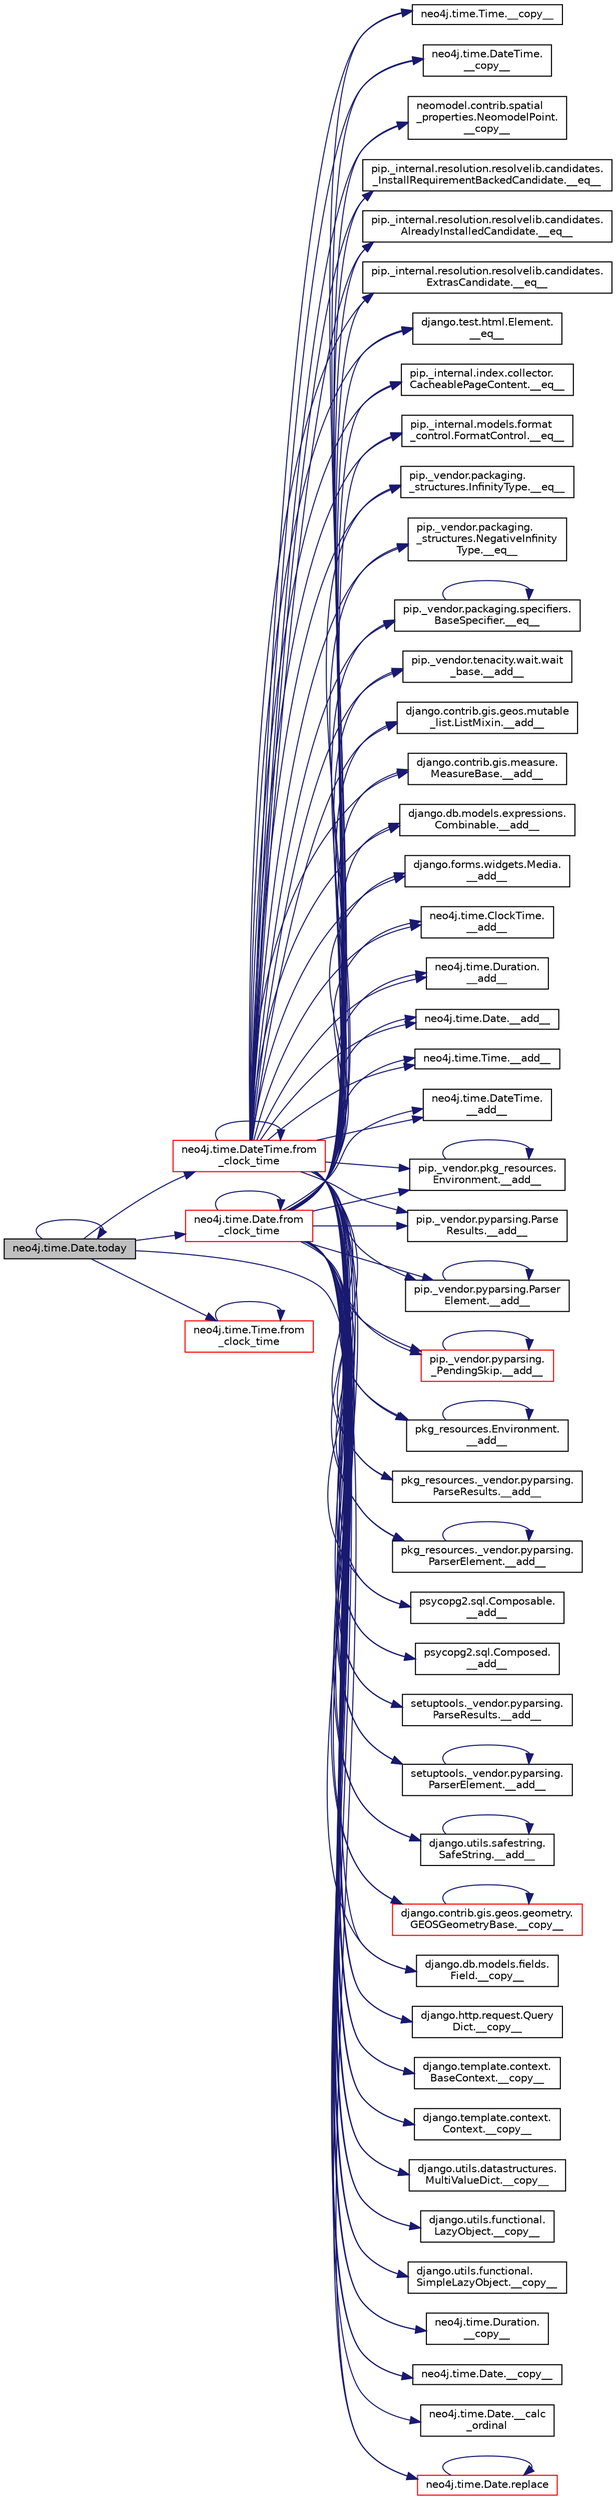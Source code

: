 digraph "neo4j.time.Date.today"
{
 // LATEX_PDF_SIZE
  edge [fontname="Helvetica",fontsize="10",labelfontname="Helvetica",labelfontsize="10"];
  node [fontname="Helvetica",fontsize="10",shape=record];
  rankdir="LR";
  Node1 [label="neo4j.time.Date.today",height=0.2,width=0.4,color="black", fillcolor="grey75", style="filled", fontcolor="black",tooltip=" "];
  Node1 -> Node2 [color="midnightblue",fontsize="10",style="solid",fontname="Helvetica"];
  Node2 [label="neo4j.time.Date.from\l_clock_time",height=0.2,width=0.4,color="red", fillcolor="white", style="filled",URL="$d1/d6f/classneo4j_1_1time_1_1_date.html#a6e815a48a02a3f3d230e95d923cfb43b",tooltip=" "];
  Node2 -> Node3 [color="midnightblue",fontsize="10",style="solid",fontname="Helvetica"];
  Node3 [label="pip._vendor.tenacity.wait.wait\l_base.__add__",height=0.2,width=0.4,color="black", fillcolor="white", style="filled",URL="$de/da6/classpip_1_1__vendor_1_1tenacity_1_1wait_1_1wait__base.html#a92a3b816a002ac9a87ff2714a5081dbe",tooltip=" "];
  Node2 -> Node4 [color="midnightblue",fontsize="10",style="solid",fontname="Helvetica"];
  Node4 [label="django.contrib.gis.geos.mutable\l_list.ListMixin.__add__",height=0.2,width=0.4,color="black", fillcolor="white", style="filled",URL="$d5/d0e/classdjango_1_1contrib_1_1gis_1_1geos_1_1mutable__list_1_1_list_mixin.html#a311c13afe26ca99e790333ae2dffc698",tooltip=" "];
  Node2 -> Node5 [color="midnightblue",fontsize="10",style="solid",fontname="Helvetica"];
  Node5 [label="django.contrib.gis.measure.\lMeasureBase.__add__",height=0.2,width=0.4,color="black", fillcolor="white", style="filled",URL="$d5/da4/classdjango_1_1contrib_1_1gis_1_1measure_1_1_measure_base.html#ade1ea33afd63dbc4a3fd59e76ca0b8b0",tooltip=" "];
  Node2 -> Node6 [color="midnightblue",fontsize="10",style="solid",fontname="Helvetica"];
  Node6 [label="django.db.models.expressions.\lCombinable.__add__",height=0.2,width=0.4,color="black", fillcolor="white", style="filled",URL="$d6/d99/classdjango_1_1db_1_1models_1_1expressions_1_1_combinable.html#aab92257e5c504ef440e1032c1d349398",tooltip=" "];
  Node2 -> Node7 [color="midnightblue",fontsize="10",style="solid",fontname="Helvetica"];
  Node7 [label="django.forms.widgets.Media.\l__add__",height=0.2,width=0.4,color="black", fillcolor="white", style="filled",URL="$d8/d46/classdjango_1_1forms_1_1widgets_1_1_media.html#a8777d334067c43f0f09c13a7e52859b7",tooltip=" "];
  Node2 -> Node8 [color="midnightblue",fontsize="10",style="solid",fontname="Helvetica"];
  Node8 [label="neo4j.time.ClockTime.\l__add__",height=0.2,width=0.4,color="black", fillcolor="white", style="filled",URL="$d9/d5f/classneo4j_1_1time_1_1_clock_time.html#a1e36d3db0d40040ba2bb8394640163de",tooltip=" "];
  Node2 -> Node9 [color="midnightblue",fontsize="10",style="solid",fontname="Helvetica"];
  Node9 [label="neo4j.time.Duration.\l__add__",height=0.2,width=0.4,color="black", fillcolor="white", style="filled",URL="$d3/d18/classneo4j_1_1time_1_1_duration.html#a69c5339e23dc20edb88cd1b784c66c47",tooltip=" "];
  Node2 -> Node10 [color="midnightblue",fontsize="10",style="solid",fontname="Helvetica"];
  Node10 [label="neo4j.time.Date.__add__",height=0.2,width=0.4,color="black", fillcolor="white", style="filled",URL="$d1/d6f/classneo4j_1_1time_1_1_date.html#a378dd3d8b6967be8b2ad985f8de13ee9",tooltip=" "];
  Node2 -> Node11 [color="midnightblue",fontsize="10",style="solid",fontname="Helvetica"];
  Node11 [label="neo4j.time.Time.__add__",height=0.2,width=0.4,color="black", fillcolor="white", style="filled",URL="$db/d2a/classneo4j_1_1time_1_1_time.html#a90eb5b94ab9a863f6c2aea14998e80de",tooltip=" "];
  Node2 -> Node12 [color="midnightblue",fontsize="10",style="solid",fontname="Helvetica"];
  Node12 [label="neo4j.time.DateTime.\l__add__",height=0.2,width=0.4,color="black", fillcolor="white", style="filled",URL="$d4/dcd/classneo4j_1_1time_1_1_date_time.html#a11857b4bc71b69e245ce73b0c57b1c84",tooltip=" "];
  Node2 -> Node13 [color="midnightblue",fontsize="10",style="solid",fontname="Helvetica"];
  Node13 [label="pip._vendor.pkg_resources.\lEnvironment.__add__",height=0.2,width=0.4,color="black", fillcolor="white", style="filled",URL="$de/d79/classpip_1_1__vendor_1_1pkg__resources_1_1_environment.html#af19db2a1b6a02b04c1aa294add7e9aad",tooltip=" "];
  Node13 -> Node13 [color="midnightblue",fontsize="10",style="solid",fontname="Helvetica"];
  Node2 -> Node14 [color="midnightblue",fontsize="10",style="solid",fontname="Helvetica"];
  Node14 [label="pip._vendor.pyparsing.Parse\lResults.__add__",height=0.2,width=0.4,color="black", fillcolor="white", style="filled",URL="$d3/d5b/classpip_1_1__vendor_1_1pyparsing_1_1_parse_results.html#a1cf710e23ead4a1e3a2bec462858ad14",tooltip=" "];
  Node2 -> Node15 [color="midnightblue",fontsize="10",style="solid",fontname="Helvetica"];
  Node15 [label="pip._vendor.pyparsing.Parser\lElement.__add__",height=0.2,width=0.4,color="black", fillcolor="white", style="filled",URL="$df/d7f/classpip_1_1__vendor_1_1pyparsing_1_1_parser_element.html#a0d585e312acf3c39459f56ac77effdd7",tooltip=" "];
  Node15 -> Node15 [color="midnightblue",fontsize="10",style="solid",fontname="Helvetica"];
  Node2 -> Node16 [color="midnightblue",fontsize="10",style="solid",fontname="Helvetica"];
  Node16 [label="pip._vendor.pyparsing.\l_PendingSkip.__add__",height=0.2,width=0.4,color="red", fillcolor="white", style="filled",URL="$d2/dea/classpip_1_1__vendor_1_1pyparsing_1_1___pending_skip.html#add4fa4df847c2ff61988c1a49876ab1d",tooltip=" "];
  Node16 -> Node16 [color="midnightblue",fontsize="10",style="solid",fontname="Helvetica"];
  Node2 -> Node154 [color="midnightblue",fontsize="10",style="solid",fontname="Helvetica"];
  Node154 [label="pkg_resources.Environment.\l__add__",height=0.2,width=0.4,color="black", fillcolor="white", style="filled",URL="$dd/d81/classpkg__resources_1_1_environment.html#a8f9750420dd62e8b71b0b2f06f424c57",tooltip=" "];
  Node154 -> Node154 [color="midnightblue",fontsize="10",style="solid",fontname="Helvetica"];
  Node2 -> Node155 [color="midnightblue",fontsize="10",style="solid",fontname="Helvetica"];
  Node155 [label="pkg_resources._vendor.pyparsing.\lParseResults.__add__",height=0.2,width=0.4,color="black", fillcolor="white", style="filled",URL="$d3/d93/classpkg__resources_1_1__vendor_1_1pyparsing_1_1_parse_results.html#a306264fe063fadeb4d5cd3e685dbab5a",tooltip=" "];
  Node2 -> Node156 [color="midnightblue",fontsize="10",style="solid",fontname="Helvetica"];
  Node156 [label="pkg_resources._vendor.pyparsing.\lParserElement.__add__",height=0.2,width=0.4,color="black", fillcolor="white", style="filled",URL="$de/df0/classpkg__resources_1_1__vendor_1_1pyparsing_1_1_parser_element.html#afa021ee7188faf2cffd826344563b6bf",tooltip=" "];
  Node156 -> Node156 [color="midnightblue",fontsize="10",style="solid",fontname="Helvetica"];
  Node2 -> Node157 [color="midnightblue",fontsize="10",style="solid",fontname="Helvetica"];
  Node157 [label="psycopg2.sql.Composable.\l__add__",height=0.2,width=0.4,color="black", fillcolor="white", style="filled",URL="$d8/d3d/classpsycopg2_1_1sql_1_1_composable.html#ad2393bf3155d7360afe64c2691625a7b",tooltip=" "];
  Node2 -> Node158 [color="midnightblue",fontsize="10",style="solid",fontname="Helvetica"];
  Node158 [label="psycopg2.sql.Composed.\l__add__",height=0.2,width=0.4,color="black", fillcolor="white", style="filled",URL="$d2/d36/classpsycopg2_1_1sql_1_1_composed.html#a56102b2631f8340faf87e838f088b8b0",tooltip=" "];
  Node2 -> Node159 [color="midnightblue",fontsize="10",style="solid",fontname="Helvetica"];
  Node159 [label="setuptools._vendor.pyparsing.\lParseResults.__add__",height=0.2,width=0.4,color="black", fillcolor="white", style="filled",URL="$df/d77/classsetuptools_1_1__vendor_1_1pyparsing_1_1_parse_results.html#aae26f4724430cb8dd32b50bfdacc0b91",tooltip=" "];
  Node2 -> Node160 [color="midnightblue",fontsize="10",style="solid",fontname="Helvetica"];
  Node160 [label="setuptools._vendor.pyparsing.\lParserElement.__add__",height=0.2,width=0.4,color="black", fillcolor="white", style="filled",URL="$d9/d25/classsetuptools_1_1__vendor_1_1pyparsing_1_1_parser_element.html#ad846d0bf79031f29ae3e9aa6274db70c",tooltip=" "];
  Node160 -> Node160 [color="midnightblue",fontsize="10",style="solid",fontname="Helvetica"];
  Node2 -> Node161 [color="midnightblue",fontsize="10",style="solid",fontname="Helvetica"];
  Node161 [label="django.utils.safestring.\lSafeString.__add__",height=0.2,width=0.4,color="black", fillcolor="white", style="filled",URL="$d8/de8/classdjango_1_1utils_1_1safestring_1_1_safe_string.html#af845f3c8eb442d7609f2697ec7fe6263",tooltip=" "];
  Node161 -> Node161 [color="midnightblue",fontsize="10",style="solid",fontname="Helvetica"];
  Node2 -> Node162 [color="midnightblue",fontsize="10",style="solid",fontname="Helvetica"];
  Node162 [label="neo4j.time.Date.__calc\l_ordinal",height=0.2,width=0.4,color="black", fillcolor="white", style="filled",URL="$d1/d6f/classneo4j_1_1time_1_1_date.html#ad5461639516e2a23902f8183fd841d9c",tooltip=" "];
  Node2 -> Node163 [color="midnightblue",fontsize="10",style="solid",fontname="Helvetica"];
  Node163 [label="django.contrib.gis.geos.geometry.\lGEOSGeometryBase.__copy__",height=0.2,width=0.4,color="red", fillcolor="white", style="filled",URL="$d0/d97/classdjango_1_1contrib_1_1gis_1_1geos_1_1geometry_1_1_g_e_o_s_geometry_base.html#ad0b8f9f034cdd53b3646bc83bebfee9d",tooltip=" "];
  Node163 -> Node163 [color="midnightblue",fontsize="10",style="solid",fontname="Helvetica"];
  Node2 -> Node2627 [color="midnightblue",fontsize="10",style="solid",fontname="Helvetica"];
  Node2627 [label="django.db.models.fields.\lField.__copy__",height=0.2,width=0.4,color="black", fillcolor="white", style="filled",URL="$db/d75/classdjango_1_1db_1_1models_1_1fields_1_1_field.html#aeb596c630dd7273754a85a78f96e2180",tooltip=" "];
  Node2 -> Node2628 [color="midnightblue",fontsize="10",style="solid",fontname="Helvetica"];
  Node2628 [label="django.http.request.Query\lDict.__copy__",height=0.2,width=0.4,color="black", fillcolor="white", style="filled",URL="$d3/dd6/classdjango_1_1http_1_1request_1_1_query_dict.html#ad0b0ecdeb383ad3fcbae7941ac389a50",tooltip=" "];
  Node2 -> Node2629 [color="midnightblue",fontsize="10",style="solid",fontname="Helvetica"];
  Node2629 [label="django.template.context.\lBaseContext.__copy__",height=0.2,width=0.4,color="black", fillcolor="white", style="filled",URL="$d9/da5/classdjango_1_1template_1_1context_1_1_base_context.html#a8be8692b35a381305ac02307b66085d3",tooltip=" "];
  Node2 -> Node2630 [color="midnightblue",fontsize="10",style="solid",fontname="Helvetica"];
  Node2630 [label="django.template.context.\lContext.__copy__",height=0.2,width=0.4,color="black", fillcolor="white", style="filled",URL="$da/d63/classdjango_1_1template_1_1context_1_1_context.html#a8216ea3dbc71e0c600d6511cf3758959",tooltip=" "];
  Node2 -> Node2631 [color="midnightblue",fontsize="10",style="solid",fontname="Helvetica"];
  Node2631 [label="django.utils.datastructures.\lMultiValueDict.__copy__",height=0.2,width=0.4,color="black", fillcolor="white", style="filled",URL="$d5/d02/classdjango_1_1utils_1_1datastructures_1_1_multi_value_dict.html#a0d8b4ddfbd1e4e7ef05e23ef6c8d4691",tooltip=" "];
  Node2 -> Node2632 [color="midnightblue",fontsize="10",style="solid",fontname="Helvetica"];
  Node2632 [label="django.utils.functional.\lLazyObject.__copy__",height=0.2,width=0.4,color="black", fillcolor="white", style="filled",URL="$d7/d7a/classdjango_1_1utils_1_1functional_1_1_lazy_object.html#aa0182241595e50b733c4ec521dbdae1b",tooltip=" "];
  Node2 -> Node2633 [color="midnightblue",fontsize="10",style="solid",fontname="Helvetica"];
  Node2633 [label="django.utils.functional.\lSimpleLazyObject.__copy__",height=0.2,width=0.4,color="black", fillcolor="white", style="filled",URL="$d3/d4f/classdjango_1_1utils_1_1functional_1_1_simple_lazy_object.html#a802427ac80654edc2302124f3ed02bc2",tooltip=" "];
  Node2 -> Node2634 [color="midnightblue",fontsize="10",style="solid",fontname="Helvetica"];
  Node2634 [label="neo4j.time.Duration.\l__copy__",height=0.2,width=0.4,color="black", fillcolor="white", style="filled",URL="$d3/d18/classneo4j_1_1time_1_1_duration.html#a3c3d411c05a28be4222ec772a31596cc",tooltip=" "];
  Node2 -> Node2635 [color="midnightblue",fontsize="10",style="solid",fontname="Helvetica"];
  Node2635 [label="neo4j.time.Date.__copy__",height=0.2,width=0.4,color="black", fillcolor="white", style="filled",URL="$d1/d6f/classneo4j_1_1time_1_1_date.html#a9ead6d0a5b1ad92014a3f98f6eea52bb",tooltip=" "];
  Node2 -> Node2636 [color="midnightblue",fontsize="10",style="solid",fontname="Helvetica"];
  Node2636 [label="neo4j.time.Time.__copy__",height=0.2,width=0.4,color="black", fillcolor="white", style="filled",URL="$db/d2a/classneo4j_1_1time_1_1_time.html#a2c661284c29c08241fe07505eddefc0f",tooltip=" "];
  Node2 -> Node2637 [color="midnightblue",fontsize="10",style="solid",fontname="Helvetica"];
  Node2637 [label="neo4j.time.DateTime.\l__copy__",height=0.2,width=0.4,color="black", fillcolor="white", style="filled",URL="$d4/dcd/classneo4j_1_1time_1_1_date_time.html#aef369d79577ae0351c4404a22c0b3c3b",tooltip=" "];
  Node2 -> Node2638 [color="midnightblue",fontsize="10",style="solid",fontname="Helvetica"];
  Node2638 [label="neomodel.contrib.spatial\l_properties.NeomodelPoint.\l__copy__",height=0.2,width=0.4,color="black", fillcolor="white", style="filled",URL="$dc/d60/classneomodel_1_1contrib_1_1spatial__properties_1_1_neomodel_point.html#a26a8d423ff103537ead35be921949899",tooltip=" "];
  Node2 -> Node1688 [color="midnightblue",fontsize="10",style="solid",fontname="Helvetica"];
  Node1688 [label="pip._internal.resolution.resolvelib.candidates.\l_InstallRequirementBackedCandidate.__eq__",height=0.2,width=0.4,color="black", fillcolor="white", style="filled",URL="$dc/d03/classpip_1_1__internal_1_1resolution_1_1resolvelib_1_1candidates_1_1___install_requirement_backed_candidate.html#a80c5349a179766765f471e0385a155f6",tooltip=" "];
  Node2 -> Node1689 [color="midnightblue",fontsize="10",style="solid",fontname="Helvetica"];
  Node1689 [label="pip._internal.resolution.resolvelib.candidates.\lAlreadyInstalledCandidate.__eq__",height=0.2,width=0.4,color="black", fillcolor="white", style="filled",URL="$d3/d4e/classpip_1_1__internal_1_1resolution_1_1resolvelib_1_1candidates_1_1_already_installed_candidate.html#a94393be14236fb68b64ac2b9f1e89d53",tooltip=" "];
  Node2 -> Node1690 [color="midnightblue",fontsize="10",style="solid",fontname="Helvetica"];
  Node1690 [label="pip._internal.resolution.resolvelib.candidates.\lExtrasCandidate.__eq__",height=0.2,width=0.4,color="black", fillcolor="white", style="filled",URL="$d8/df7/classpip_1_1__internal_1_1resolution_1_1resolvelib_1_1candidates_1_1_extras_candidate.html#a949c84c5eb56c70f71c4c71935436dc0",tooltip=" "];
  Node2 -> Node1687 [color="midnightblue",fontsize="10",style="solid",fontname="Helvetica"];
  Node1687 [label="django.test.html.Element.\l__eq__",height=0.2,width=0.4,color="black", fillcolor="white", style="filled",URL="$dc/d65/classdjango_1_1test_1_1html_1_1_element.html#a5a0ce6083928b86cd1f80f9e05eb5b97",tooltip=" "];
  Node2 -> Node1691 [color="midnightblue",fontsize="10",style="solid",fontname="Helvetica"];
  Node1691 [label="pip._internal.index.collector.\lCacheablePageContent.__eq__",height=0.2,width=0.4,color="black", fillcolor="white", style="filled",URL="$d0/de9/classpip_1_1__internal_1_1index_1_1collector_1_1_cacheable_page_content.html#ae4a6ec0fc0d739f93c0dd7e0847d6b6c",tooltip=" "];
  Node2 -> Node1692 [color="midnightblue",fontsize="10",style="solid",fontname="Helvetica"];
  Node1692 [label="pip._internal.models.format\l_control.FormatControl.__eq__",height=0.2,width=0.4,color="black", fillcolor="white", style="filled",URL="$df/d76/classpip_1_1__internal_1_1models_1_1format__control_1_1_format_control.html#a81d5af23c317eb0189c790017d13d035",tooltip=" "];
  Node2 -> Node1693 [color="midnightblue",fontsize="10",style="solid",fontname="Helvetica"];
  Node1693 [label="pip._vendor.packaging.\l_structures.InfinityType.__eq__",height=0.2,width=0.4,color="black", fillcolor="white", style="filled",URL="$d9/d7c/classpip_1_1__vendor_1_1packaging_1_1__structures_1_1_infinity_type.html#a4b5c65f25b76a750fa50bc65f7b8d806",tooltip=" "];
  Node2 -> Node1694 [color="midnightblue",fontsize="10",style="solid",fontname="Helvetica"];
  Node1694 [label="pip._vendor.packaging.\l_structures.NegativeInfinity\lType.__eq__",height=0.2,width=0.4,color="black", fillcolor="white", style="filled",URL="$df/d59/classpip_1_1__vendor_1_1packaging_1_1__structures_1_1_negative_infinity_type.html#a580583e20ff767a40fd38a504bb8f5b9",tooltip=" "];
  Node2 -> Node1695 [color="midnightblue",fontsize="10",style="solid",fontname="Helvetica"];
  Node1695 [label="pip._vendor.packaging.specifiers.\lBaseSpecifier.__eq__",height=0.2,width=0.4,color="black", fillcolor="white", style="filled",URL="$df/d1d/classpip_1_1__vendor_1_1packaging_1_1specifiers_1_1_base_specifier.html#a00a12252d929a8444d4b5902c07743b8",tooltip=" "];
  Node1695 -> Node1695 [color="midnightblue",fontsize="10",style="solid",fontname="Helvetica"];
  Node2 -> Node2 [color="midnightblue",fontsize="10",style="solid",fontname="Helvetica"];
  Node2 -> Node5521 [color="midnightblue",fontsize="10",style="solid",fontname="Helvetica"];
  Node5521 [label="neo4j.time.Date.replace",height=0.2,width=0.4,color="red", fillcolor="white", style="filled",URL="$d1/d6f/classneo4j_1_1time_1_1_date.html#a428ccfa809c979eab8c2cd9b7fc7be25",tooltip=" "];
  Node5521 -> Node5521 [color="midnightblue",fontsize="10",style="solid",fontname="Helvetica"];
  Node1 -> Node2623 [color="midnightblue",fontsize="10",style="solid",fontname="Helvetica"];
  Node2623 [label="neo4j.time.Time.from\l_clock_time",height=0.2,width=0.4,color="red", fillcolor="white", style="filled",URL="$db/d2a/classneo4j_1_1time_1_1_time.html#a5741bd59157c4d7fbfa5378dace3c505",tooltip=" "];
  Node2623 -> Node2623 [color="midnightblue",fontsize="10",style="solid",fontname="Helvetica"];
  Node1 -> Node2626 [color="midnightblue",fontsize="10",style="solid",fontname="Helvetica"];
  Node2626 [label="neo4j.time.DateTime.from\l_clock_time",height=0.2,width=0.4,color="red", fillcolor="white", style="filled",URL="$d4/dcd/classneo4j_1_1time_1_1_date_time.html#a12a2d4d1586b225b0a6156d4e6d4cc0c",tooltip=" "];
  Node2626 -> Node3 [color="midnightblue",fontsize="10",style="solid",fontname="Helvetica"];
  Node2626 -> Node4 [color="midnightblue",fontsize="10",style="solid",fontname="Helvetica"];
  Node2626 -> Node5 [color="midnightblue",fontsize="10",style="solid",fontname="Helvetica"];
  Node2626 -> Node6 [color="midnightblue",fontsize="10",style="solid",fontname="Helvetica"];
  Node2626 -> Node7 [color="midnightblue",fontsize="10",style="solid",fontname="Helvetica"];
  Node2626 -> Node8 [color="midnightblue",fontsize="10",style="solid",fontname="Helvetica"];
  Node2626 -> Node9 [color="midnightblue",fontsize="10",style="solid",fontname="Helvetica"];
  Node2626 -> Node10 [color="midnightblue",fontsize="10",style="solid",fontname="Helvetica"];
  Node2626 -> Node11 [color="midnightblue",fontsize="10",style="solid",fontname="Helvetica"];
  Node2626 -> Node12 [color="midnightblue",fontsize="10",style="solid",fontname="Helvetica"];
  Node2626 -> Node13 [color="midnightblue",fontsize="10",style="solid",fontname="Helvetica"];
  Node2626 -> Node14 [color="midnightblue",fontsize="10",style="solid",fontname="Helvetica"];
  Node2626 -> Node15 [color="midnightblue",fontsize="10",style="solid",fontname="Helvetica"];
  Node2626 -> Node16 [color="midnightblue",fontsize="10",style="solid",fontname="Helvetica"];
  Node2626 -> Node154 [color="midnightblue",fontsize="10",style="solid",fontname="Helvetica"];
  Node2626 -> Node155 [color="midnightblue",fontsize="10",style="solid",fontname="Helvetica"];
  Node2626 -> Node156 [color="midnightblue",fontsize="10",style="solid",fontname="Helvetica"];
  Node2626 -> Node157 [color="midnightblue",fontsize="10",style="solid",fontname="Helvetica"];
  Node2626 -> Node158 [color="midnightblue",fontsize="10",style="solid",fontname="Helvetica"];
  Node2626 -> Node159 [color="midnightblue",fontsize="10",style="solid",fontname="Helvetica"];
  Node2626 -> Node160 [color="midnightblue",fontsize="10",style="solid",fontname="Helvetica"];
  Node2626 -> Node161 [color="midnightblue",fontsize="10",style="solid",fontname="Helvetica"];
  Node2626 -> Node163 [color="midnightblue",fontsize="10",style="solid",fontname="Helvetica"];
  Node2626 -> Node2627 [color="midnightblue",fontsize="10",style="solid",fontname="Helvetica"];
  Node2626 -> Node2628 [color="midnightblue",fontsize="10",style="solid",fontname="Helvetica"];
  Node2626 -> Node2629 [color="midnightblue",fontsize="10",style="solid",fontname="Helvetica"];
  Node2626 -> Node2630 [color="midnightblue",fontsize="10",style="solid",fontname="Helvetica"];
  Node2626 -> Node2631 [color="midnightblue",fontsize="10",style="solid",fontname="Helvetica"];
  Node2626 -> Node2632 [color="midnightblue",fontsize="10",style="solid",fontname="Helvetica"];
  Node2626 -> Node2633 [color="midnightblue",fontsize="10",style="solid",fontname="Helvetica"];
  Node2626 -> Node2634 [color="midnightblue",fontsize="10",style="solid",fontname="Helvetica"];
  Node2626 -> Node2635 [color="midnightblue",fontsize="10",style="solid",fontname="Helvetica"];
  Node2626 -> Node2636 [color="midnightblue",fontsize="10",style="solid",fontname="Helvetica"];
  Node2626 -> Node2637 [color="midnightblue",fontsize="10",style="solid",fontname="Helvetica"];
  Node2626 -> Node2638 [color="midnightblue",fontsize="10",style="solid",fontname="Helvetica"];
  Node2626 -> Node1688 [color="midnightblue",fontsize="10",style="solid",fontname="Helvetica"];
  Node2626 -> Node1689 [color="midnightblue",fontsize="10",style="solid",fontname="Helvetica"];
  Node2626 -> Node1690 [color="midnightblue",fontsize="10",style="solid",fontname="Helvetica"];
  Node2626 -> Node1687 [color="midnightblue",fontsize="10",style="solid",fontname="Helvetica"];
  Node2626 -> Node1691 [color="midnightblue",fontsize="10",style="solid",fontname="Helvetica"];
  Node2626 -> Node1692 [color="midnightblue",fontsize="10",style="solid",fontname="Helvetica"];
  Node2626 -> Node1693 [color="midnightblue",fontsize="10",style="solid",fontname="Helvetica"];
  Node2626 -> Node1694 [color="midnightblue",fontsize="10",style="solid",fontname="Helvetica"];
  Node2626 -> Node1695 [color="midnightblue",fontsize="10",style="solid",fontname="Helvetica"];
  Node2626 -> Node2626 [color="midnightblue",fontsize="10",style="solid",fontname="Helvetica"];
  Node1 -> Node5521 [color="midnightblue",fontsize="10",style="solid",fontname="Helvetica"];
  Node1 -> Node1 [color="midnightblue",fontsize="10",style="solid",fontname="Helvetica"];
}

